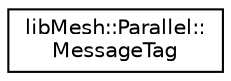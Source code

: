 digraph "Graphical Class Hierarchy"
{
  edge [fontname="Helvetica",fontsize="10",labelfontname="Helvetica",labelfontsize="10"];
  node [fontname="Helvetica",fontsize="10",shape=record];
  rankdir="LR";
  Node1 [label="libMesh::Parallel::\lMessageTag",height=0.2,width=0.4,color="black", fillcolor="white", style="filled",URL="$classlibMesh_1_1Parallel_1_1MessageTag.html"];
}
